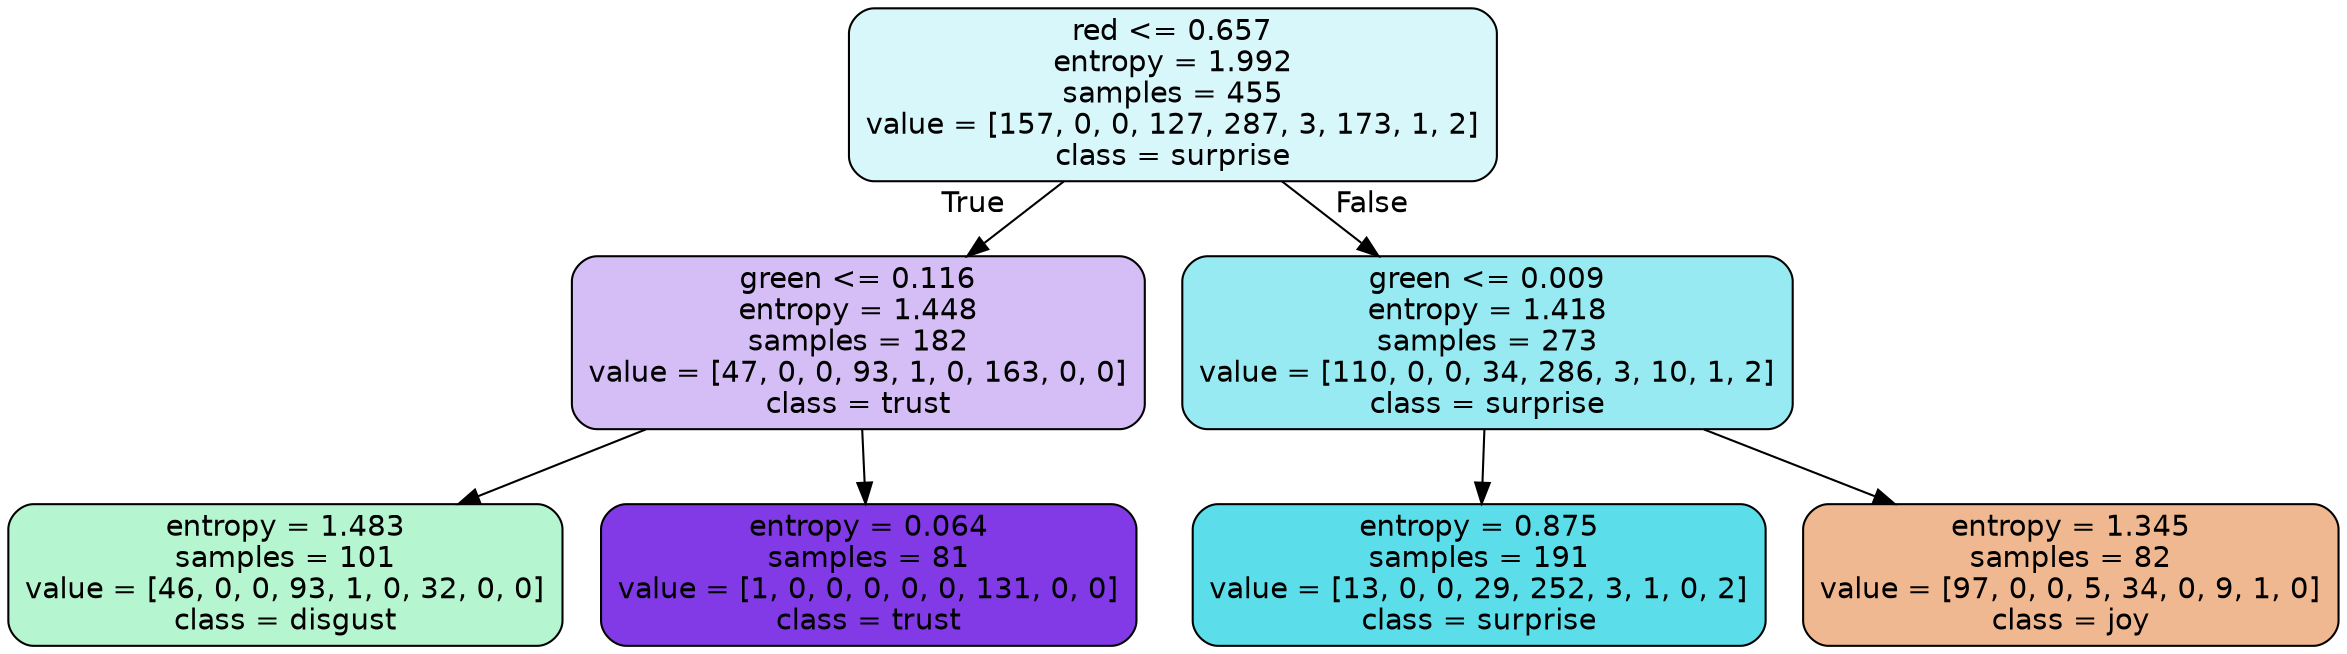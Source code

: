 digraph Tree {
node [shape=box, style="filled, rounded", color="black", fontname=helvetica] ;
edge [fontname=helvetica] ;
0 [label="red <= 0.657\nentropy = 1.992\nsamples = 455\nvalue = [157, 0, 0, 127, 287, 3, 173, 1, 2]\nclass = surprise", fillcolor="#39d7e532"] ;
1 [label="green <= 0.116\nentropy = 1.448\nsamples = 182\nvalue = [47, 0, 0, 93, 1, 0, 163, 0, 0]\nclass = trust", fillcolor="#8139e555"] ;
0 -> 1 [labeldistance=2.5, labelangle=45, headlabel="True"] ;
2 [label="entropy = 1.483\nsamples = 101\nvalue = [46, 0, 0, 93, 1, 0, 32, 0, 0]\nclass = disgust", fillcolor="#39e5815f"] ;
1 -> 2 ;
3 [label="entropy = 0.064\nsamples = 81\nvalue = [1, 0, 0, 0, 0, 0, 131, 0, 0]\nclass = trust", fillcolor="#8139e5fd"] ;
1 -> 3 ;
4 [label="green <= 0.009\nentropy = 1.418\nsamples = 273\nvalue = [110, 0, 0, 34, 286, 3, 10, 1, 2]\nclass = surprise", fillcolor="#39d7e586"] ;
0 -> 4 [labeldistance=2.5, labelangle=-45, headlabel="False"] ;
5 [label="entropy = 0.875\nsamples = 191\nvalue = [13, 0, 0, 29, 252, 3, 1, 0, 2]\nclass = surprise", fillcolor="#39d7e5d2"] ;
4 -> 5 ;
6 [label="entropy = 1.345\nsamples = 82\nvalue = [97, 0, 0, 5, 34, 0, 9, 1, 0]\nclass = joy", fillcolor="#e581398f"] ;
4 -> 6 ;
}